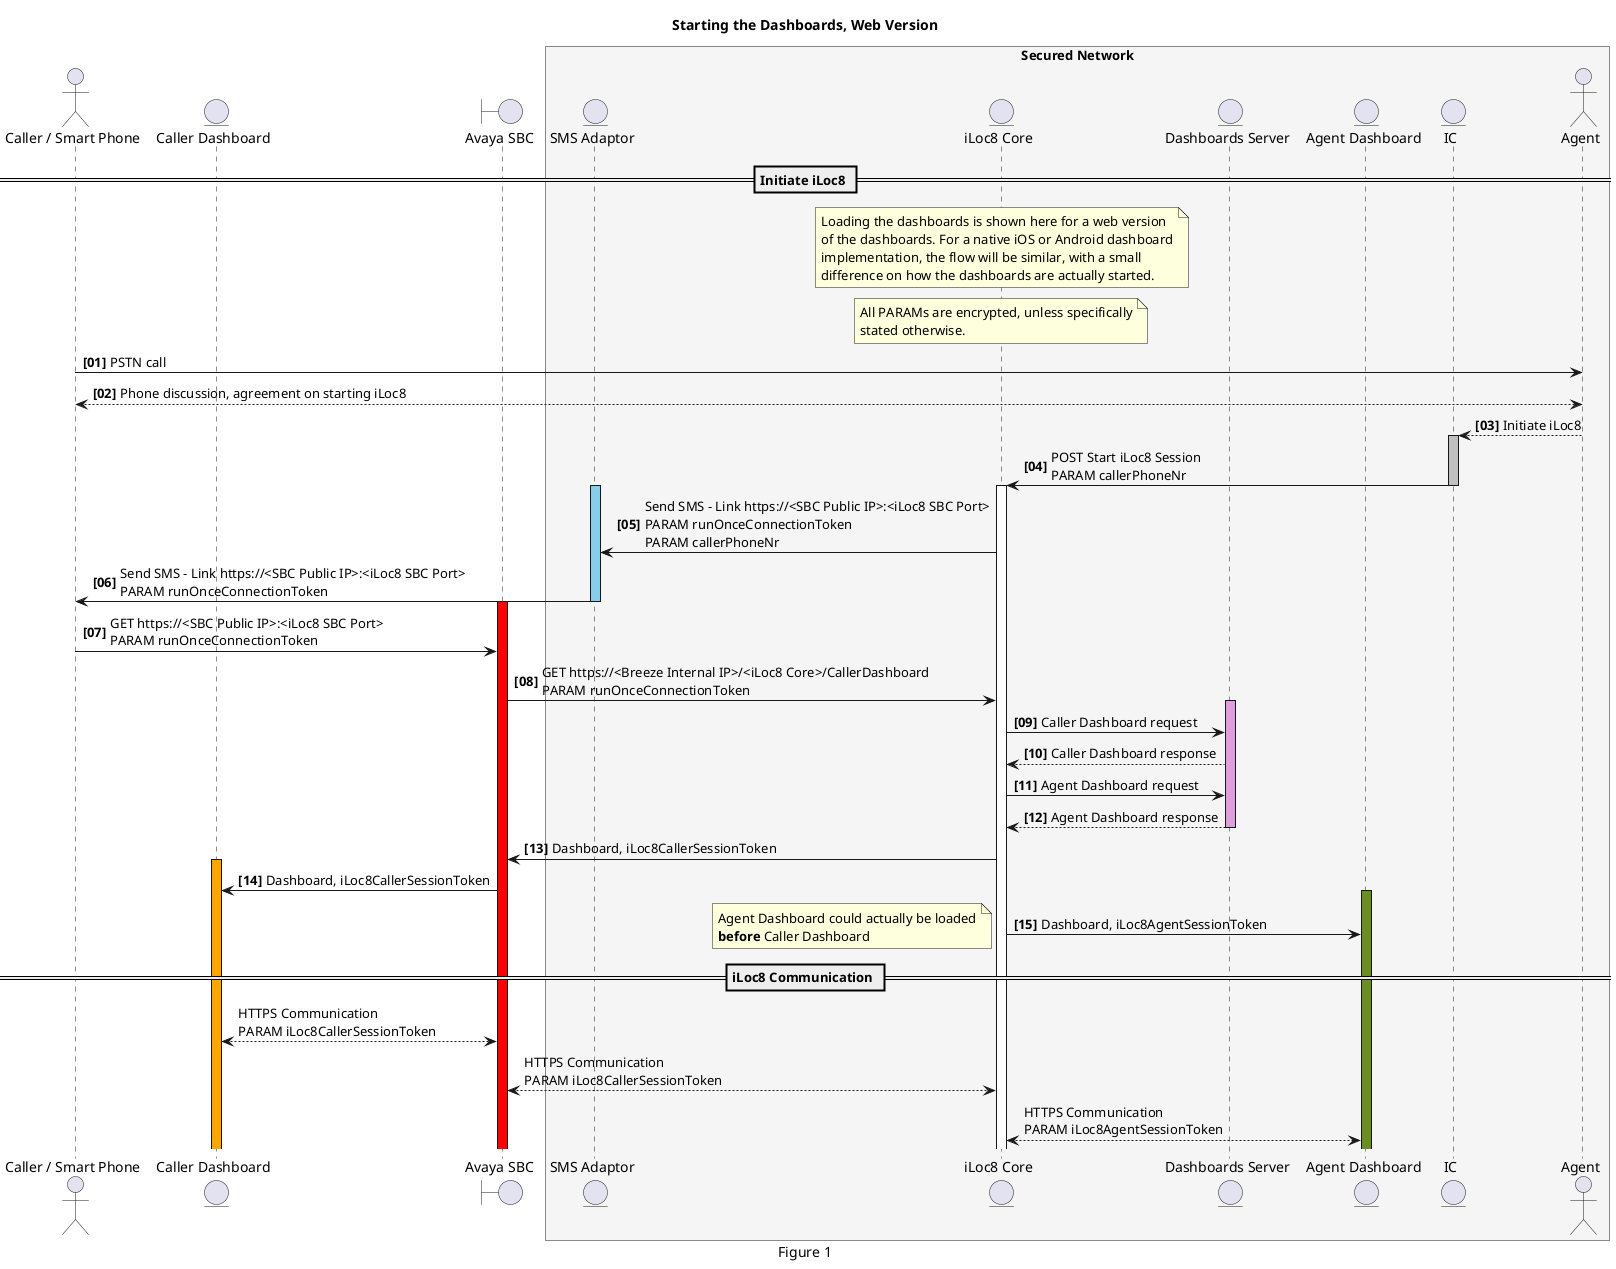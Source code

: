 @startuml

title Starting the Dashboards, Web Version
caption Figure 1

''' Definitions

actor "Caller / Smart Phone" as Caller
entity "Caller Dashboard" as CD
boundary "Avaya SBC" as SBC
box "Secured Network" #WhiteSmoke
    entity "SMS Adaptor" as SMS
    entity "iLoc8 Core" as Core
    entity "Dashboards Server" as DS
    entity "Agent Dashboard" as AD
    entity "IC"
    actor "Agent"
endbox

autonumber "<b>[00]"

== Initiate iLoc8 ==

note over Core
	Loading the dashboards is shown here for a web version
	of the dashboards. For a native iOS or Android dashboard
	implementation, the flow will be similar, with a small
	difference on how the dashboards are actually started.
endnote

note over Core
	All PARAMs are encrypted, unless specifically
	stated otherwise.
endnote

Caller -> Agent: PSTN call
Caller <--> Agent: Phone discussion, agreement on starting iLoc8
Agent --> IC: Initiate iLoc8

activate IC #Silver
IC -> Core: POST Start iLoc8 Session\nPARAM callerPhoneNr 
deactivate IC

activate Core

''' Send SMS

activate SMS #SkyBlue
Core -> SMS: Send SMS - Link https://<SBC Public IP>:<iLoc8 SBC Port>\nPARAM runOnceConnectionToken\nPARAM callerPhoneNr
SMS -> Caller: Send SMS - Link https://<SBC Public IP>:<iLoc8 SBC Port>\nPARAM runOnceConnectionToken
deactivate SMS

''' Start Dashboards

activate SBC #Red
Caller -> SBC: GET https://<SBC Public IP>:<iLoc8 SBC Port>\nPARAM runOnceConnectionToken
SBC -> Core: GET https://<Breeze Internal IP>/<iLoc8 Core>/CallerDashboard\nPARAM runOnceConnectionToken

activate DS #Plum
Core -> DS: Caller Dashboard request
DS --> Core: Caller Dashboard response
Core -> DS: Agent Dashboard request
DS --> Core: Agent Dashboard response
deactivate DS

Core -> SBC: Dashboard, iLoc8CallerSessionToken

activate CD #Orange
SBC -> CD: Dashboard, iLoc8CallerSessionToken

activate AD #OliveDrab
Core -> AD: Dashboard, iLoc8AgentSessionToken
note left
	Agent Dashboard could actually be loaded
	**before** Caller Dashboard
endnote

autonumber stop

== iLoc8 Communication ==

CD <--> SBC: HTTPS Communication\nPARAM iLoc8CallerSessionToken
SBC <--> Core: HTTPS Communication\nPARAM iLoc8CallerSessionToken
AD <--> Core: HTTPS Communication\nPARAM iLoc8AgentSessionToken

@enduml

